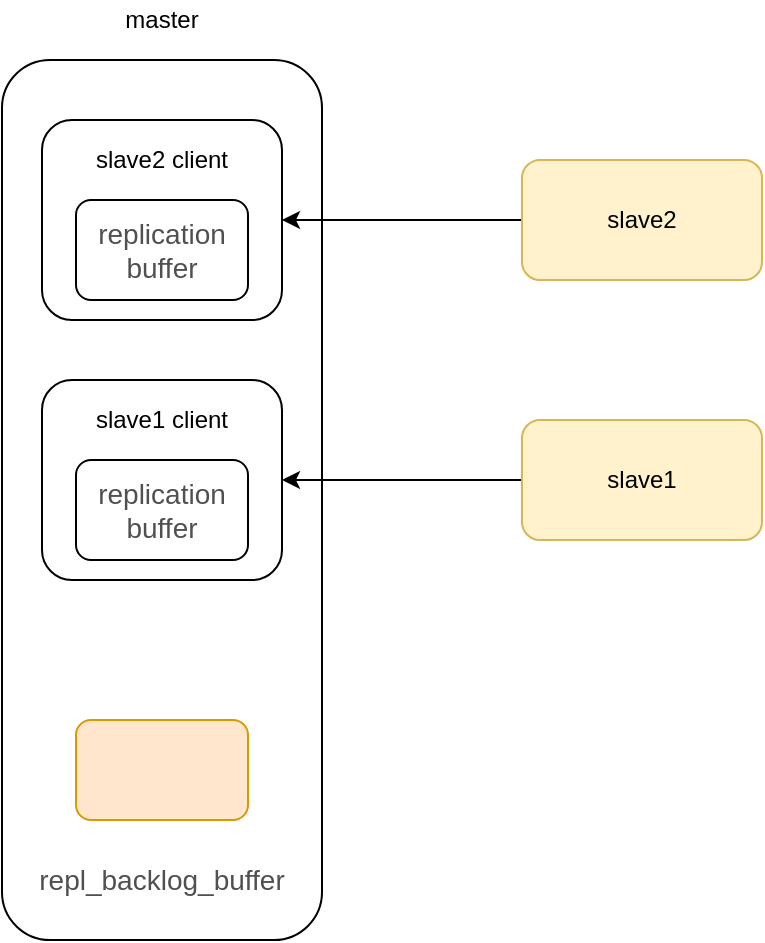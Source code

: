 <mxfile version="14.1.8" type="github">
  <diagram id="b_LWWa1YU5fghW6hEdOa" name="Page-1">
    <mxGraphModel dx="1426" dy="771" grid="1" gridSize="10" guides="1" tooltips="1" connect="1" arrows="1" fold="1" page="1" pageScale="1" pageWidth="827" pageHeight="1169" math="0" shadow="0">
      <root>
        <mxCell id="0" />
        <mxCell id="1" parent="0" />
        <mxCell id="qbhWtqLFj1PanIml3YD2-1" value="" style="rounded=1;whiteSpace=wrap;html=1;" vertex="1" parent="1">
          <mxGeometry x="120" y="60" width="160" height="440" as="geometry" />
        </mxCell>
        <mxCell id="qbhWtqLFj1PanIml3YD2-17" style="edgeStyle=orthogonalEdgeStyle;rounded=0;orthogonalLoop=1;jettySize=auto;html=1;exitX=0;exitY=0.5;exitDx=0;exitDy=0;entryX=1;entryY=0.5;entryDx=0;entryDy=0;" edge="1" parent="1" source="qbhWtqLFj1PanIml3YD2-2" target="qbhWtqLFj1PanIml3YD2-6">
          <mxGeometry relative="1" as="geometry" />
        </mxCell>
        <mxCell id="qbhWtqLFj1PanIml3YD2-2" value="slave1" style="rounded=1;whiteSpace=wrap;html=1;fillColor=#fff2cc;strokeColor=#d6b656;" vertex="1" parent="1">
          <mxGeometry x="380" y="240" width="120" height="60" as="geometry" />
        </mxCell>
        <mxCell id="qbhWtqLFj1PanIml3YD2-3" value="master" style="text;html=1;strokeColor=none;fillColor=none;align=center;verticalAlign=middle;whiteSpace=wrap;rounded=0;" vertex="1" parent="1">
          <mxGeometry x="180" y="30" width="40" height="20" as="geometry" />
        </mxCell>
        <mxCell id="qbhWtqLFj1PanIml3YD2-5" value="&lt;span style=&quot;color: rgb(80 , 80 , 80) ; font-family: &amp;#34;pingfang sc&amp;#34; , &amp;#34;lantinghei sc&amp;#34; , &amp;#34;microsoft yahei&amp;#34; , &amp;#34;hiragino sans gb&amp;#34; , &amp;#34;microsoft sans serif&amp;#34; , &amp;#34;wenquanyi micro hei&amp;#34; , &amp;#34;helvetica&amp;#34; , sans-serif ; font-size: 14px ; text-align: left ; background-color: rgb(255 , 255 , 255)&quot;&gt;repl_backlog_buffer&lt;/span&gt;" style="text;html=1;strokeColor=none;fillColor=none;align=center;verticalAlign=middle;whiteSpace=wrap;rounded=0;" vertex="1" parent="1">
          <mxGeometry x="180" y="460" width="40" height="20" as="geometry" />
        </mxCell>
        <mxCell id="qbhWtqLFj1PanIml3YD2-6" value="" style="rounded=1;whiteSpace=wrap;html=1;" vertex="1" parent="1">
          <mxGeometry x="140" y="220" width="120" height="100" as="geometry" />
        </mxCell>
        <mxCell id="qbhWtqLFj1PanIml3YD2-7" value="&lt;span style=&quot;color: rgb(80 , 80 , 80) ; font-family: &amp;#34;pingfang sc&amp;#34; , &amp;#34;lantinghei sc&amp;#34; , &amp;#34;microsoft yahei&amp;#34; , &amp;#34;hiragino sans gb&amp;#34; , &amp;#34;microsoft sans serif&amp;#34; , &amp;#34;wenquanyi micro hei&amp;#34; , &amp;#34;helvetica&amp;#34; , sans-serif ; font-size: 14px ; text-align: left ; background-color: rgb(255 , 255 , 255)&quot;&gt;replication buffer&lt;/span&gt;" style="rounded=1;whiteSpace=wrap;html=1;" vertex="1" parent="1">
          <mxGeometry x="157" y="260" width="86" height="50" as="geometry" />
        </mxCell>
        <mxCell id="qbhWtqLFj1PanIml3YD2-9" value="slave1 client" style="text;html=1;strokeColor=none;fillColor=none;align=center;verticalAlign=middle;whiteSpace=wrap;rounded=0;" vertex="1" parent="1">
          <mxGeometry x="145" y="230" width="110" height="20" as="geometry" />
        </mxCell>
        <mxCell id="qbhWtqLFj1PanIml3YD2-13" value="" style="rounded=1;whiteSpace=wrap;html=1;" vertex="1" parent="1">
          <mxGeometry x="140" y="90" width="120" height="100" as="geometry" />
        </mxCell>
        <mxCell id="qbhWtqLFj1PanIml3YD2-14" value="&lt;span style=&quot;color: rgb(80 , 80 , 80) ; font-family: &amp;#34;pingfang sc&amp;#34; , &amp;#34;lantinghei sc&amp;#34; , &amp;#34;microsoft yahei&amp;#34; , &amp;#34;hiragino sans gb&amp;#34; , &amp;#34;microsoft sans serif&amp;#34; , &amp;#34;wenquanyi micro hei&amp;#34; , &amp;#34;helvetica&amp;#34; , sans-serif ; font-size: 14px ; text-align: left ; background-color: rgb(255 , 255 , 255)&quot;&gt;replication buffer&lt;/span&gt;" style="rounded=1;whiteSpace=wrap;html=1;" vertex="1" parent="1">
          <mxGeometry x="157" y="130" width="86" height="50" as="geometry" />
        </mxCell>
        <mxCell id="qbhWtqLFj1PanIml3YD2-15" value="slave2 client" style="text;html=1;strokeColor=none;fillColor=none;align=center;verticalAlign=middle;whiteSpace=wrap;rounded=0;" vertex="1" parent="1">
          <mxGeometry x="145" y="100" width="110" height="20" as="geometry" />
        </mxCell>
        <mxCell id="qbhWtqLFj1PanIml3YD2-18" style="edgeStyle=orthogonalEdgeStyle;rounded=0;orthogonalLoop=1;jettySize=auto;html=1;exitX=0;exitY=0.5;exitDx=0;exitDy=0;entryX=1;entryY=0.5;entryDx=0;entryDy=0;" edge="1" parent="1" source="qbhWtqLFj1PanIml3YD2-16" target="qbhWtqLFj1PanIml3YD2-13">
          <mxGeometry relative="1" as="geometry" />
        </mxCell>
        <mxCell id="qbhWtqLFj1PanIml3YD2-16" value="slave2" style="rounded=1;whiteSpace=wrap;html=1;fillColor=#fff2cc;strokeColor=#d6b656;" vertex="1" parent="1">
          <mxGeometry x="380" y="110" width="120" height="60" as="geometry" />
        </mxCell>
        <mxCell id="qbhWtqLFj1PanIml3YD2-21" value="" style="rounded=1;whiteSpace=wrap;html=1;fillColor=#ffe6cc;strokeColor=#d79b00;" vertex="1" parent="1">
          <mxGeometry x="157" y="390" width="86" height="50" as="geometry" />
        </mxCell>
      </root>
    </mxGraphModel>
  </diagram>
</mxfile>
